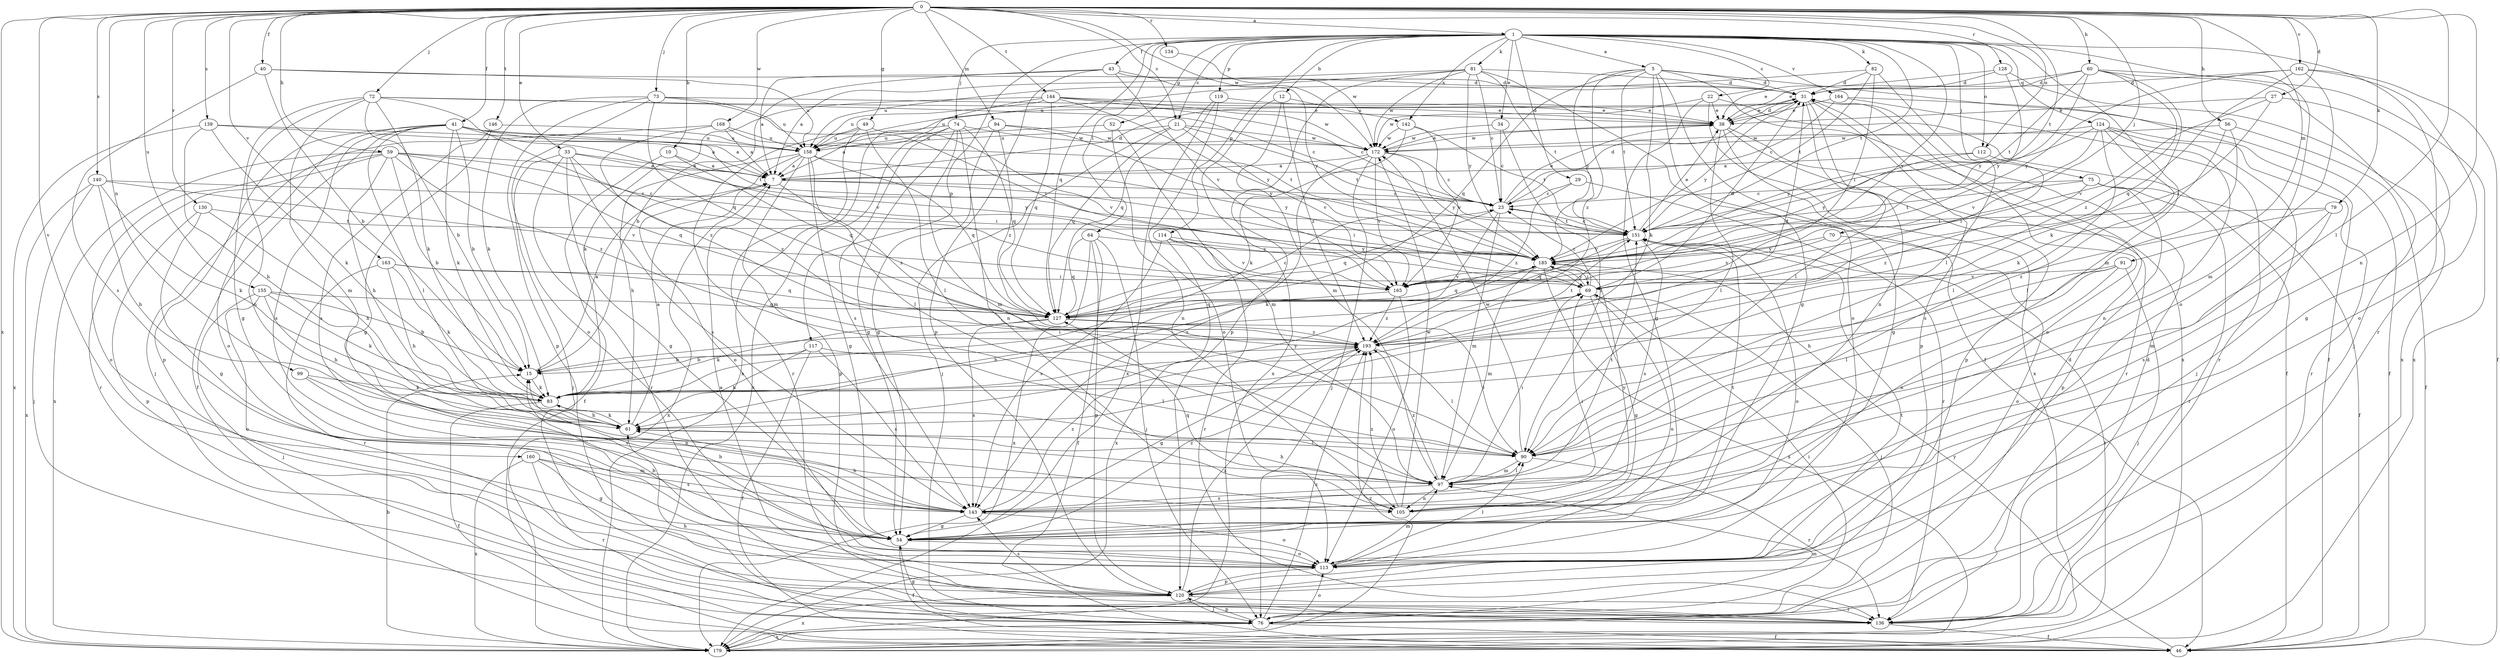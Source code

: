 strict digraph  {
0;
1;
5;
7;
10;
12;
15;
21;
22;
23;
27;
29;
31;
33;
34;
38;
40;
41;
43;
46;
49;
52;
54;
56;
59;
60;
61;
64;
69;
70;
72;
73;
74;
75;
76;
79;
81;
82;
83;
90;
91;
94;
97;
99;
105;
112;
113;
114;
117;
119;
120;
124;
127;
128;
130;
134;
136;
139;
140;
142;
143;
144;
146;
151;
155;
158;
160;
162;
163;
164;
165;
168;
172;
179;
185;
193;
0 -> 1  [label=a];
0 -> 10  [label=b];
0 -> 21  [label=c];
0 -> 27  [label=d];
0 -> 33  [label=e];
0 -> 40  [label=f];
0 -> 41  [label=f];
0 -> 49  [label=g];
0 -> 56  [label=h];
0 -> 59  [label=h];
0 -> 60  [label=h];
0 -> 70  [label=j];
0 -> 72  [label=j];
0 -> 73  [label=j];
0 -> 79  [label=k];
0 -> 90  [label=l];
0 -> 91  [label=m];
0 -> 94  [label=m];
0 -> 99  [label=n];
0 -> 105  [label=n];
0 -> 112  [label=o];
0 -> 128  [label=r];
0 -> 130  [label=r];
0 -> 134  [label=r];
0 -> 139  [label=s];
0 -> 140  [label=s];
0 -> 144  [label=t];
0 -> 146  [label=t];
0 -> 151  [label=t];
0 -> 155  [label=u];
0 -> 160  [label=v];
0 -> 162  [label=v];
0 -> 163  [label=v];
0 -> 168  [label=w];
0 -> 172  [label=w];
0 -> 179  [label=x];
1 -> 5  [label=a];
1 -> 12  [label=b];
1 -> 21  [label=c];
1 -> 22  [label=c];
1 -> 29  [label=d];
1 -> 34  [label=e];
1 -> 43  [label=f];
1 -> 52  [label=g];
1 -> 64  [label=i];
1 -> 74  [label=j];
1 -> 75  [label=j];
1 -> 81  [label=k];
1 -> 82  [label=k];
1 -> 97  [label=m];
1 -> 112  [label=o];
1 -> 113  [label=o];
1 -> 114  [label=p];
1 -> 117  [label=p];
1 -> 119  [label=p];
1 -> 124  [label=q];
1 -> 127  [label=q];
1 -> 136  [label=r];
1 -> 142  [label=s];
1 -> 151  [label=t];
1 -> 164  [label=v];
1 -> 165  [label=v];
5 -> 31  [label=d];
5 -> 46  [label=f];
5 -> 54  [label=g];
5 -> 83  [label=k];
5 -> 113  [label=o];
5 -> 127  [label=q];
5 -> 151  [label=t];
5 -> 179  [label=x];
5 -> 185  [label=y];
5 -> 193  [label=z];
7 -> 23  [label=c];
7 -> 31  [label=d];
7 -> 69  [label=i];
7 -> 179  [label=x];
7 -> 193  [label=z];
10 -> 7  [label=a];
10 -> 46  [label=f];
10 -> 127  [label=q];
12 -> 97  [label=m];
12 -> 142  [label=s];
12 -> 179  [label=x];
12 -> 193  [label=z];
15 -> 7  [label=a];
15 -> 69  [label=i];
15 -> 83  [label=k];
21 -> 76  [label=j];
21 -> 127  [label=q];
21 -> 151  [label=t];
21 -> 158  [label=u];
21 -> 165  [label=v];
21 -> 172  [label=w];
22 -> 38  [label=e];
22 -> 46  [label=f];
22 -> 54  [label=g];
22 -> 172  [label=w];
22 -> 179  [label=x];
23 -> 31  [label=d];
23 -> 38  [label=e];
23 -> 83  [label=k];
23 -> 97  [label=m];
23 -> 127  [label=q];
23 -> 151  [label=t];
27 -> 38  [label=e];
27 -> 54  [label=g];
27 -> 69  [label=i];
27 -> 165  [label=v];
29 -> 23  [label=c];
29 -> 136  [label=r];
29 -> 193  [label=z];
31 -> 38  [label=e];
31 -> 90  [label=l];
31 -> 105  [label=n];
31 -> 113  [label=o];
31 -> 120  [label=p];
31 -> 158  [label=u];
31 -> 185  [label=y];
33 -> 7  [label=a];
33 -> 54  [label=g];
33 -> 76  [label=j];
33 -> 136  [label=r];
33 -> 143  [label=s];
33 -> 185  [label=y];
33 -> 193  [label=z];
34 -> 23  [label=c];
34 -> 90  [label=l];
34 -> 172  [label=w];
38 -> 31  [label=d];
38 -> 54  [label=g];
38 -> 90  [label=l];
38 -> 120  [label=p];
38 -> 136  [label=r];
38 -> 172  [label=w];
40 -> 15  [label=b];
40 -> 31  [label=d];
40 -> 143  [label=s];
40 -> 158  [label=u];
41 -> 7  [label=a];
41 -> 15  [label=b];
41 -> 46  [label=f];
41 -> 83  [label=k];
41 -> 90  [label=l];
41 -> 113  [label=o];
41 -> 120  [label=p];
41 -> 143  [label=s];
41 -> 151  [label=t];
41 -> 158  [label=u];
41 -> 165  [label=v];
43 -> 7  [label=a];
43 -> 15  [label=b];
43 -> 31  [label=d];
43 -> 120  [label=p];
43 -> 165  [label=v];
43 -> 185  [label=y];
46 -> 185  [label=y];
49 -> 90  [label=l];
49 -> 97  [label=m];
49 -> 136  [label=r];
49 -> 158  [label=u];
49 -> 165  [label=v];
52 -> 97  [label=m];
52 -> 105  [label=n];
52 -> 158  [label=u];
54 -> 15  [label=b];
54 -> 46  [label=f];
54 -> 113  [label=o];
54 -> 151  [label=t];
54 -> 193  [label=z];
56 -> 46  [label=f];
56 -> 83  [label=k];
56 -> 90  [label=l];
56 -> 172  [label=w];
59 -> 7  [label=a];
59 -> 15  [label=b];
59 -> 61  [label=h];
59 -> 69  [label=i];
59 -> 113  [label=o];
59 -> 127  [label=q];
59 -> 136  [label=r];
59 -> 179  [label=x];
59 -> 193  [label=z];
60 -> 31  [label=d];
60 -> 38  [label=e];
60 -> 76  [label=j];
60 -> 83  [label=k];
60 -> 151  [label=t];
60 -> 179  [label=x];
60 -> 185  [label=y];
60 -> 193  [label=z];
61 -> 7  [label=a];
61 -> 83  [label=k];
61 -> 90  [label=l];
61 -> 185  [label=y];
64 -> 46  [label=f];
64 -> 76  [label=j];
64 -> 120  [label=p];
64 -> 127  [label=q];
64 -> 179  [label=x];
64 -> 185  [label=y];
69 -> 23  [label=c];
69 -> 31  [label=d];
69 -> 54  [label=g];
69 -> 76  [label=j];
69 -> 113  [label=o];
69 -> 127  [label=q];
69 -> 185  [label=y];
70 -> 113  [label=o];
70 -> 165  [label=v];
70 -> 185  [label=y];
72 -> 15  [label=b];
72 -> 23  [label=c];
72 -> 38  [label=e];
72 -> 54  [label=g];
72 -> 83  [label=k];
72 -> 97  [label=m];
72 -> 105  [label=n];
72 -> 165  [label=v];
73 -> 38  [label=e];
73 -> 69  [label=i];
73 -> 83  [label=k];
73 -> 113  [label=o];
73 -> 120  [label=p];
73 -> 127  [label=q];
73 -> 158  [label=u];
74 -> 7  [label=a];
74 -> 54  [label=g];
74 -> 97  [label=m];
74 -> 105  [label=n];
74 -> 127  [label=q];
74 -> 143  [label=s];
74 -> 172  [label=w];
74 -> 179  [label=x];
75 -> 23  [label=c];
75 -> 46  [label=f];
75 -> 120  [label=p];
75 -> 136  [label=r];
75 -> 151  [label=t];
75 -> 193  [label=z];
76 -> 31  [label=d];
76 -> 46  [label=f];
76 -> 54  [label=g];
76 -> 69  [label=i];
76 -> 97  [label=m];
76 -> 113  [label=o];
76 -> 120  [label=p];
76 -> 179  [label=x];
76 -> 193  [label=z];
79 -> 97  [label=m];
79 -> 143  [label=s];
79 -> 151  [label=t];
79 -> 193  [label=z];
81 -> 7  [label=a];
81 -> 23  [label=c];
81 -> 31  [label=d];
81 -> 46  [label=f];
81 -> 120  [label=p];
81 -> 151  [label=t];
81 -> 158  [label=u];
81 -> 172  [label=w];
81 -> 185  [label=y];
82 -> 31  [label=d];
82 -> 69  [label=i];
82 -> 90  [label=l];
82 -> 151  [label=t];
82 -> 158  [label=u];
83 -> 46  [label=f];
83 -> 61  [label=h];
90 -> 97  [label=m];
90 -> 136  [label=r];
90 -> 172  [label=w];
91 -> 61  [label=h];
91 -> 76  [label=j];
91 -> 90  [label=l];
91 -> 105  [label=n];
91 -> 165  [label=v];
94 -> 54  [label=g];
94 -> 158  [label=u];
94 -> 172  [label=w];
94 -> 185  [label=y];
94 -> 193  [label=z];
97 -> 61  [label=h];
97 -> 69  [label=i];
97 -> 90  [label=l];
97 -> 105  [label=n];
97 -> 143  [label=s];
97 -> 151  [label=t];
97 -> 193  [label=z];
99 -> 83  [label=k];
99 -> 105  [label=n];
99 -> 143  [label=s];
105 -> 127  [label=q];
105 -> 172  [label=w];
105 -> 185  [label=y];
105 -> 193  [label=z];
112 -> 7  [label=a];
112 -> 69  [label=i];
112 -> 185  [label=y];
113 -> 15  [label=b];
113 -> 90  [label=l];
113 -> 97  [label=m];
113 -> 120  [label=p];
114 -> 136  [label=r];
114 -> 143  [label=s];
114 -> 165  [label=v];
114 -> 179  [label=x];
114 -> 185  [label=y];
117 -> 15  [label=b];
117 -> 46  [label=f];
117 -> 61  [label=h];
117 -> 90  [label=l];
117 -> 143  [label=s];
119 -> 38  [label=e];
119 -> 113  [label=o];
119 -> 127  [label=q];
119 -> 179  [label=x];
120 -> 7  [label=a];
120 -> 76  [label=j];
120 -> 136  [label=r];
120 -> 143  [label=s];
120 -> 151  [label=t];
120 -> 179  [label=x];
120 -> 193  [label=z];
124 -> 76  [label=j];
124 -> 90  [label=l];
124 -> 105  [label=n];
124 -> 136  [label=r];
124 -> 143  [label=s];
124 -> 165  [label=v];
124 -> 172  [label=w];
124 -> 185  [label=y];
127 -> 23  [label=c];
127 -> 83  [label=k];
127 -> 90  [label=l];
127 -> 143  [label=s];
127 -> 193  [label=z];
128 -> 31  [label=d];
128 -> 38  [label=e];
128 -> 179  [label=x];
128 -> 185  [label=y];
130 -> 54  [label=g];
130 -> 61  [label=h];
130 -> 120  [label=p];
130 -> 151  [label=t];
134 -> 172  [label=w];
136 -> 31  [label=d];
136 -> 46  [label=f];
136 -> 61  [label=h];
139 -> 7  [label=a];
139 -> 61  [label=h];
139 -> 83  [label=k];
139 -> 158  [label=u];
139 -> 179  [label=x];
140 -> 23  [label=c];
140 -> 61  [label=h];
140 -> 76  [label=j];
140 -> 83  [label=k];
140 -> 165  [label=v];
140 -> 179  [label=x];
142 -> 83  [label=k];
142 -> 151  [label=t];
142 -> 165  [label=v];
142 -> 172  [label=w];
143 -> 54  [label=g];
143 -> 61  [label=h];
143 -> 69  [label=i];
143 -> 113  [label=o];
143 -> 193  [label=z];
144 -> 23  [label=c];
144 -> 38  [label=e];
144 -> 83  [label=k];
144 -> 127  [label=q];
144 -> 158  [label=u];
144 -> 172  [label=w];
144 -> 179  [label=x];
144 -> 185  [label=y];
146 -> 54  [label=g];
146 -> 143  [label=s];
146 -> 158  [label=u];
151 -> 23  [label=c];
151 -> 38  [label=e];
151 -> 113  [label=o];
151 -> 127  [label=q];
151 -> 143  [label=s];
151 -> 185  [label=y];
155 -> 15  [label=b];
155 -> 61  [label=h];
155 -> 76  [label=j];
155 -> 83  [label=k];
155 -> 113  [label=o];
155 -> 127  [label=q];
158 -> 7  [label=a];
158 -> 54  [label=g];
158 -> 61  [label=h];
158 -> 90  [label=l];
158 -> 113  [label=o];
158 -> 120  [label=p];
158 -> 127  [label=q];
158 -> 185  [label=y];
160 -> 54  [label=g];
160 -> 97  [label=m];
160 -> 136  [label=r];
160 -> 143  [label=s];
160 -> 179  [label=x];
162 -> 31  [label=d];
162 -> 46  [label=f];
162 -> 97  [label=m];
162 -> 113  [label=o];
162 -> 127  [label=q];
162 -> 185  [label=y];
163 -> 61  [label=h];
163 -> 69  [label=i];
163 -> 83  [label=k];
163 -> 127  [label=q];
163 -> 136  [label=r];
164 -> 23  [label=c];
164 -> 38  [label=e];
164 -> 46  [label=f];
164 -> 136  [label=r];
165 -> 61  [label=h];
165 -> 113  [label=o];
165 -> 193  [label=z];
168 -> 7  [label=a];
168 -> 76  [label=j];
168 -> 151  [label=t];
168 -> 158  [label=u];
168 -> 193  [label=z];
172 -> 7  [label=a];
172 -> 23  [label=c];
172 -> 38  [label=e];
172 -> 76  [label=j];
172 -> 143  [label=s];
172 -> 165  [label=v];
172 -> 185  [label=y];
179 -> 15  [label=b];
179 -> 151  [label=t];
179 -> 193  [label=z];
185 -> 69  [label=i];
185 -> 97  [label=m];
185 -> 127  [label=q];
185 -> 165  [label=v];
185 -> 179  [label=x];
193 -> 15  [label=b];
193 -> 31  [label=d];
193 -> 54  [label=g];
193 -> 90  [label=l];
193 -> 151  [label=t];
}
